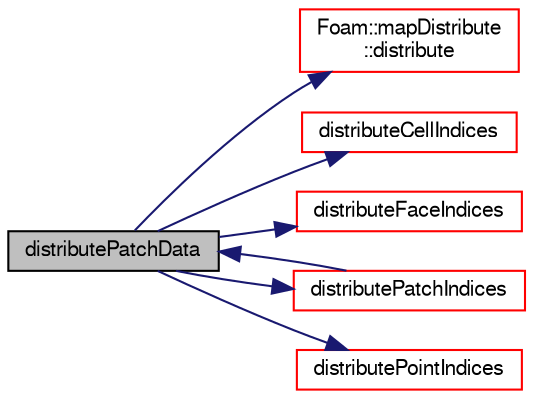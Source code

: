 digraph "distributePatchData"
{
  bgcolor="transparent";
  edge [fontname="FreeSans",fontsize="10",labelfontname="FreeSans",labelfontsize="10"];
  node [fontname="FreeSans",fontsize="10",shape=record];
  rankdir="LR";
  Node249 [label="distributePatchData",height=0.2,width=0.4,color="black", fillcolor="grey75", style="filled", fontcolor="black"];
  Node249 -> Node250 [color="midnightblue",fontsize="10",style="solid",fontname="FreeSans"];
  Node250 [label="Foam::mapDistribute\l::distribute",height=0.2,width=0.4,color="red",URL="$a27362.html#a33e0f8481eb68bf011731ec98e8f7c65",tooltip="Distribute data. Note:schedule only used for Pstream::scheduled. "];
  Node249 -> Node301 [color="midnightblue",fontsize="10",style="solid",fontname="FreeSans"];
  Node301 [label="distributeCellIndices",height=0.2,width=0.4,color="red",URL="$a27378.html#a715a8e3de94f0bcae1de8f42118428e0"];
  Node249 -> Node305 [color="midnightblue",fontsize="10",style="solid",fontname="FreeSans"];
  Node305 [label="distributeFaceIndices",height=0.2,width=0.4,color="red",URL="$a27378.html#a6b83f64ffd3be1329bee633cdbb13e2d"];
  Node249 -> Node308 [color="midnightblue",fontsize="10",style="solid",fontname="FreeSans"];
  Node308 [label="distributePatchIndices",height=0.2,width=0.4,color="red",URL="$a27378.html#a095e263042ffb444d13bfbd9fbd0f078"];
  Node308 -> Node249 [color="midnightblue",fontsize="10",style="solid",fontname="FreeSans"];
  Node249 -> Node310 [color="midnightblue",fontsize="10",style="solid",fontname="FreeSans"];
  Node310 [label="distributePointIndices",height=0.2,width=0.4,color="red",URL="$a27378.html#a50e53319ea580234405e13224d2caef1",tooltip="distribute list of point/face/cell/patch indices. "];
}
